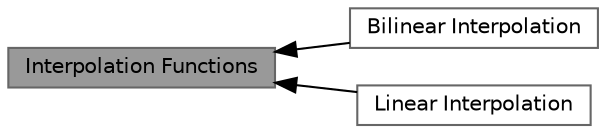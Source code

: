 digraph "Interpolation Functions"
{
 // LATEX_PDF_SIZE
  bgcolor="transparent";
  edge [fontname=Helvetica,fontsize=10,labelfontname=Helvetica,labelfontsize=10];
  node [fontname=Helvetica,fontsize=10,shape=box,height=0.2,width=0.4];
  rankdir=LR;
  Node3 [id="Node000003",label="Bilinear Interpolation",height=0.2,width=0.4,color="grey40", fillcolor="white", style="filled",URL="$group___bilinear_interpolate.html",tooltip=" "];
  Node2 [id="Node000002",label="Linear Interpolation",height=0.2,width=0.4,color="grey40", fillcolor="white", style="filled",URL="$group___linear_interpolate.html",tooltip=" "];
  Node1 [id="Node000001",label="Interpolation Functions",height=0.2,width=0.4,color="gray40", fillcolor="grey60", style="filled", fontcolor="black",tooltip=" "];
  Node1->Node2 [shape=plaintext, dir="back", style="solid"];
  Node1->Node3 [shape=plaintext, dir="back", style="solid"];
}
